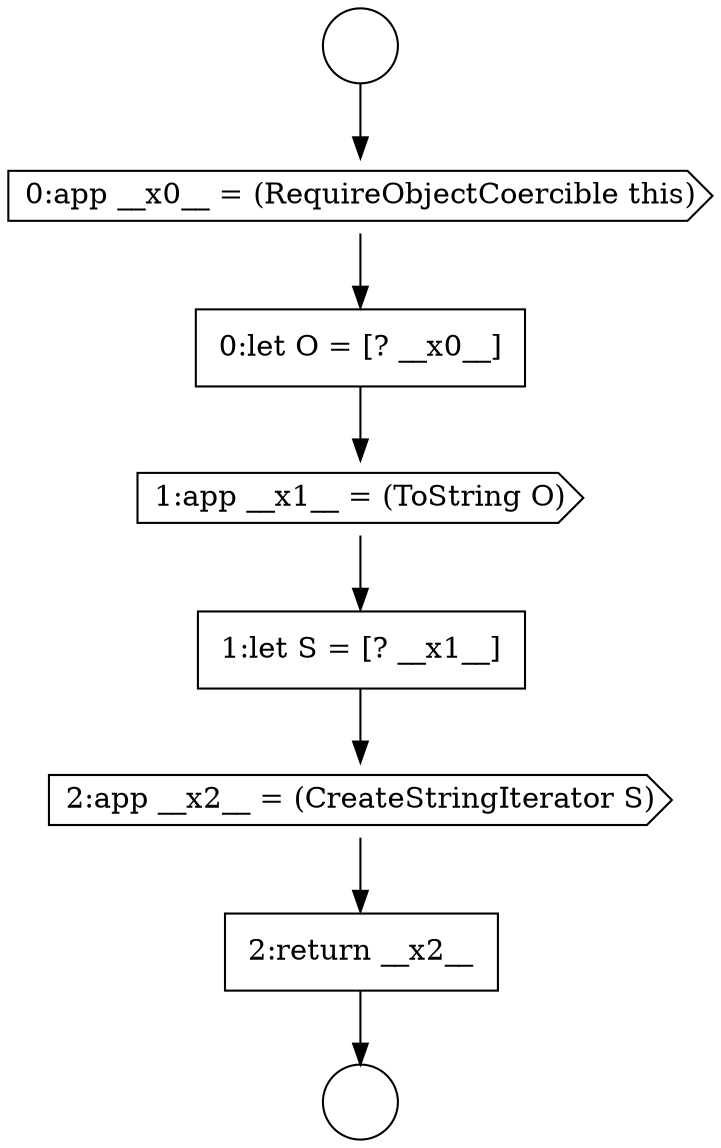 digraph {
  node12225 [shape=none, margin=0, label=<<font color="black">
    <table border="0" cellborder="1" cellspacing="0" cellpadding="10">
      <tr><td align="left">0:let O = [? __x0__]</td></tr>
    </table>
  </font>> color="black" fillcolor="white" style=filled]
  node12229 [shape=none, margin=0, label=<<font color="black">
    <table border="0" cellborder="1" cellspacing="0" cellpadding="10">
      <tr><td align="left">2:return __x2__</td></tr>
    </table>
  </font>> color="black" fillcolor="white" style=filled]
  node12222 [shape=circle label=" " color="black" fillcolor="white" style=filled]
  node12228 [shape=cds, label=<<font color="black">2:app __x2__ = (CreateStringIterator S)</font>> color="black" fillcolor="white" style=filled]
  node12223 [shape=circle label=" " color="black" fillcolor="white" style=filled]
  node12227 [shape=none, margin=0, label=<<font color="black">
    <table border="0" cellborder="1" cellspacing="0" cellpadding="10">
      <tr><td align="left">1:let S = [? __x1__]</td></tr>
    </table>
  </font>> color="black" fillcolor="white" style=filled]
  node12224 [shape=cds, label=<<font color="black">0:app __x0__ = (RequireObjectCoercible this)</font>> color="black" fillcolor="white" style=filled]
  node12226 [shape=cds, label=<<font color="black">1:app __x1__ = (ToString O)</font>> color="black" fillcolor="white" style=filled]
  node12227 -> node12228 [ color="black"]
  node12225 -> node12226 [ color="black"]
  node12224 -> node12225 [ color="black"]
  node12222 -> node12224 [ color="black"]
  node12226 -> node12227 [ color="black"]
  node12229 -> node12223 [ color="black"]
  node12228 -> node12229 [ color="black"]
}
